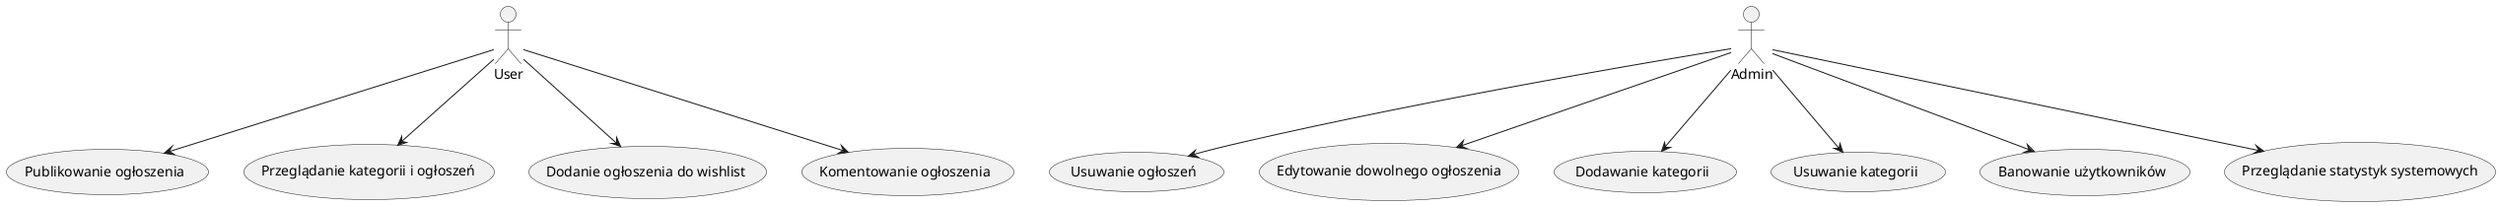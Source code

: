 @startuml
actor User
actor Admin

usecase "Publikowanie ogłoszenia" as UC1
usecase "Przeglądanie kategorii i ogłoszeń" as UC2
usecase "Dodanie ogłoszenia do wishlist" as UC3
usecase "Komentowanie ogłoszenia" as UC4

usecase "Usuwanie ogłoszeń" as UC5
usecase "Edytowanie dowolnego ogłoszenia" as UC6
usecase "Dodawanie kategorii" as UC7
usecase "Usuwanie kategorii" as UC8
usecase "Banowanie użytkowników" as UC9
usecase "Przeglądanie statystyk systemowych" as UC10

User --> UC1
User --> UC2
User --> UC3
User --> UC4

Admin --> UC5
Admin --> UC6
Admin --> UC7
Admin --> UC8
Admin --> UC9
Admin --> UC10

@enduml
